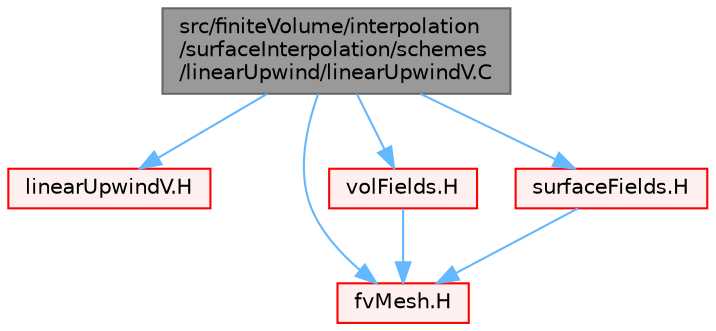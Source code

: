 digraph "src/finiteVolume/interpolation/surfaceInterpolation/schemes/linearUpwind/linearUpwindV.C"
{
 // LATEX_PDF_SIZE
  bgcolor="transparent";
  edge [fontname=Helvetica,fontsize=10,labelfontname=Helvetica,labelfontsize=10];
  node [fontname=Helvetica,fontsize=10,shape=box,height=0.2,width=0.4];
  Node1 [id="Node000001",label="src/finiteVolume/interpolation\l/surfaceInterpolation/schemes\l/linearUpwind/linearUpwindV.C",height=0.2,width=0.4,color="gray40", fillcolor="grey60", style="filled", fontcolor="black",tooltip=" "];
  Node1 -> Node2 [id="edge1_Node000001_Node000002",color="steelblue1",style="solid",tooltip=" "];
  Node2 [id="Node000002",label="linearUpwindV.H",height=0.2,width=0.4,color="red", fillcolor="#FFF0F0", style="filled",URL="$linearUpwindV_8H.html",tooltip=" "];
  Node1 -> Node271 [id="edge2_Node000001_Node000271",color="steelblue1",style="solid",tooltip=" "];
  Node271 [id="Node000271",label="fvMesh.H",height=0.2,width=0.4,color="red", fillcolor="#FFF0F0", style="filled",URL="$fvMesh_8H.html",tooltip=" "];
  Node1 -> Node151 [id="edge3_Node000001_Node000151",color="steelblue1",style="solid",tooltip=" "];
  Node151 [id="Node000151",label="volFields.H",height=0.2,width=0.4,color="red", fillcolor="#FFF0F0", style="filled",URL="$volFields_8H.html",tooltip=" "];
  Node151 -> Node271 [id="edge4_Node000151_Node000271",color="steelblue1",style="solid",tooltip=" "];
  Node1 -> Node383 [id="edge5_Node000001_Node000383",color="steelblue1",style="solid",tooltip=" "];
  Node383 [id="Node000383",label="surfaceFields.H",height=0.2,width=0.4,color="red", fillcolor="#FFF0F0", style="filled",URL="$surfaceFields_8H.html",tooltip="Foam::surfaceFields."];
  Node383 -> Node271 [id="edge6_Node000383_Node000271",color="steelblue1",style="solid",tooltip=" "];
}
